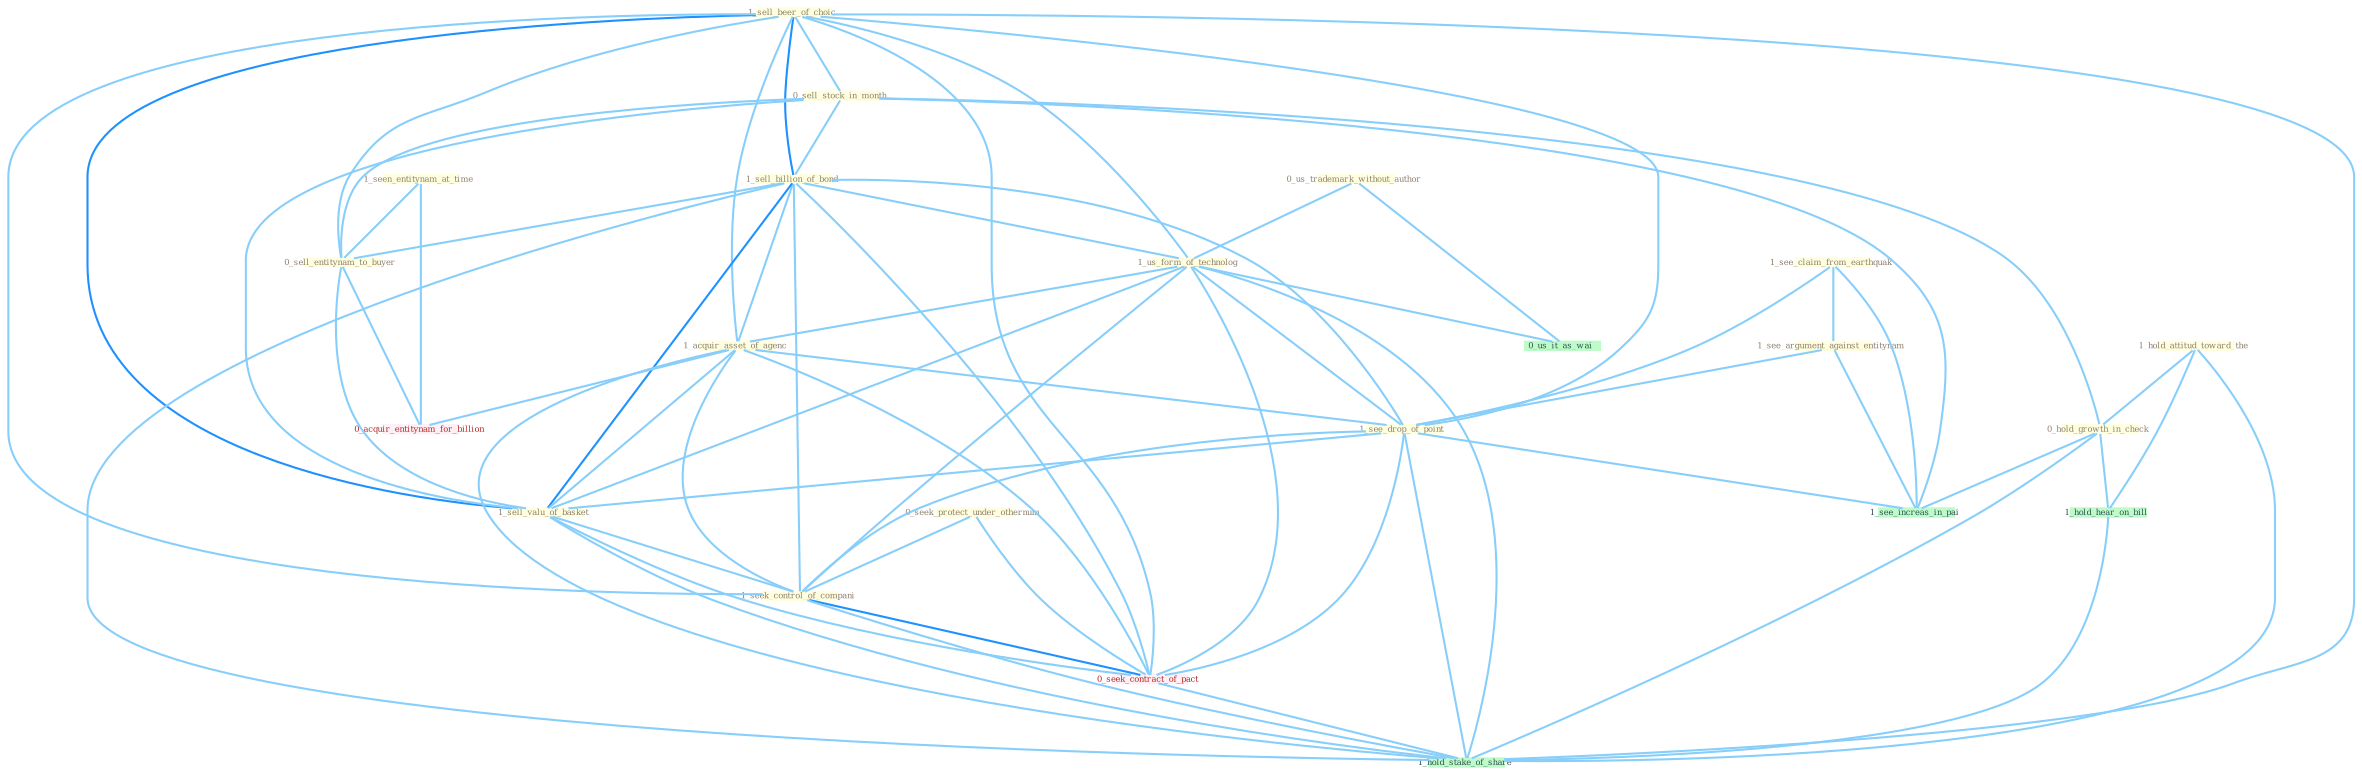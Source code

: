 Graph G{ 
    node
    [shape=polygon,style=filled,width=.5,height=.06,color="#BDFCC9",fixedsize=true,fontsize=4,
    fontcolor="#2f4f4f"];
    {node
    [color="#ffffe0", fontcolor="#8b7d6b"] "0_seek_protect_under_othernum " "1_seen_entitynam_at_time " "1_see_claim_from_earthquak " "1_sell_beer_of_choic " "0_sell_stock_in_month " "1_hold_attitud_toward_the " "0_us_trademark_without_author " "1_sell_billion_of_bond " "0_sell_entitynam_to_buyer " "1_see_argument_against_entitynam " "1_us_form_of_technolog " "0_hold_growth_in_check " "1_acquir_asset_of_agenc " "1_see_drop_of_point " "1_sell_valu_of_basket " "1_seek_control_of_compani "}
{node [color="#fff0f5", fontcolor="#b22222"] "0_seek_contract_of_pact " "0_acquir_entitynam_for_billion "}
edge [color="#B0E2FF"];

	"0_seek_protect_under_othernum " -- "1_seek_control_of_compani " [w="1", color="#87cefa" ];
	"0_seek_protect_under_othernum " -- "0_seek_contract_of_pact " [w="1", color="#87cefa" ];
	"1_seen_entitynam_at_time " -- "0_sell_entitynam_to_buyer " [w="1", color="#87cefa" ];
	"1_seen_entitynam_at_time " -- "0_acquir_entitynam_for_billion " [w="1", color="#87cefa" ];
	"1_see_claim_from_earthquak " -- "1_see_argument_against_entitynam " [w="1", color="#87cefa" ];
	"1_see_claim_from_earthquak " -- "1_see_drop_of_point " [w="1", color="#87cefa" ];
	"1_see_claim_from_earthquak " -- "1_see_increas_in_pai " [w="1", color="#87cefa" ];
	"1_sell_beer_of_choic " -- "0_sell_stock_in_month " [w="1", color="#87cefa" ];
	"1_sell_beer_of_choic " -- "1_sell_billion_of_bond " [w="2", color="#1e90ff" , len=0.8];
	"1_sell_beer_of_choic " -- "0_sell_entitynam_to_buyer " [w="1", color="#87cefa" ];
	"1_sell_beer_of_choic " -- "1_us_form_of_technolog " [w="1", color="#87cefa" ];
	"1_sell_beer_of_choic " -- "1_acquir_asset_of_agenc " [w="1", color="#87cefa" ];
	"1_sell_beer_of_choic " -- "1_see_drop_of_point " [w="1", color="#87cefa" ];
	"1_sell_beer_of_choic " -- "1_sell_valu_of_basket " [w="2", color="#1e90ff" , len=0.8];
	"1_sell_beer_of_choic " -- "1_seek_control_of_compani " [w="1", color="#87cefa" ];
	"1_sell_beer_of_choic " -- "0_seek_contract_of_pact " [w="1", color="#87cefa" ];
	"1_sell_beer_of_choic " -- "1_hold_stake_of_share " [w="1", color="#87cefa" ];
	"0_sell_stock_in_month " -- "1_sell_billion_of_bond " [w="1", color="#87cefa" ];
	"0_sell_stock_in_month " -- "0_sell_entitynam_to_buyer " [w="1", color="#87cefa" ];
	"0_sell_stock_in_month " -- "0_hold_growth_in_check " [w="1", color="#87cefa" ];
	"0_sell_stock_in_month " -- "1_sell_valu_of_basket " [w="1", color="#87cefa" ];
	"0_sell_stock_in_month " -- "1_see_increas_in_pai " [w="1", color="#87cefa" ];
	"1_hold_attitud_toward_the " -- "0_hold_growth_in_check " [w="1", color="#87cefa" ];
	"1_hold_attitud_toward_the " -- "1_hold_hear_on_bill " [w="1", color="#87cefa" ];
	"1_hold_attitud_toward_the " -- "1_hold_stake_of_share " [w="1", color="#87cefa" ];
	"0_us_trademark_without_author " -- "1_us_form_of_technolog " [w="1", color="#87cefa" ];
	"0_us_trademark_without_author " -- "0_us_it_as_wai " [w="1", color="#87cefa" ];
	"1_sell_billion_of_bond " -- "0_sell_entitynam_to_buyer " [w="1", color="#87cefa" ];
	"1_sell_billion_of_bond " -- "1_us_form_of_technolog " [w="1", color="#87cefa" ];
	"1_sell_billion_of_bond " -- "1_acquir_asset_of_agenc " [w="1", color="#87cefa" ];
	"1_sell_billion_of_bond " -- "1_see_drop_of_point " [w="1", color="#87cefa" ];
	"1_sell_billion_of_bond " -- "1_sell_valu_of_basket " [w="2", color="#1e90ff" , len=0.8];
	"1_sell_billion_of_bond " -- "1_seek_control_of_compani " [w="1", color="#87cefa" ];
	"1_sell_billion_of_bond " -- "0_seek_contract_of_pact " [w="1", color="#87cefa" ];
	"1_sell_billion_of_bond " -- "1_hold_stake_of_share " [w="1", color="#87cefa" ];
	"0_sell_entitynam_to_buyer " -- "1_sell_valu_of_basket " [w="1", color="#87cefa" ];
	"0_sell_entitynam_to_buyer " -- "0_acquir_entitynam_for_billion " [w="1", color="#87cefa" ];
	"1_see_argument_against_entitynam " -- "1_see_drop_of_point " [w="1", color="#87cefa" ];
	"1_see_argument_against_entitynam " -- "1_see_increas_in_pai " [w="1", color="#87cefa" ];
	"1_us_form_of_technolog " -- "1_acquir_asset_of_agenc " [w="1", color="#87cefa" ];
	"1_us_form_of_technolog " -- "1_see_drop_of_point " [w="1", color="#87cefa" ];
	"1_us_form_of_technolog " -- "1_sell_valu_of_basket " [w="1", color="#87cefa" ];
	"1_us_form_of_technolog " -- "1_seek_control_of_compani " [w="1", color="#87cefa" ];
	"1_us_form_of_technolog " -- "0_seek_contract_of_pact " [w="1", color="#87cefa" ];
	"1_us_form_of_technolog " -- "0_us_it_as_wai " [w="1", color="#87cefa" ];
	"1_us_form_of_technolog " -- "1_hold_stake_of_share " [w="1", color="#87cefa" ];
	"0_hold_growth_in_check " -- "1_see_increas_in_pai " [w="1", color="#87cefa" ];
	"0_hold_growth_in_check " -- "1_hold_hear_on_bill " [w="1", color="#87cefa" ];
	"0_hold_growth_in_check " -- "1_hold_stake_of_share " [w="1", color="#87cefa" ];
	"1_acquir_asset_of_agenc " -- "1_see_drop_of_point " [w="1", color="#87cefa" ];
	"1_acquir_asset_of_agenc " -- "1_sell_valu_of_basket " [w="1", color="#87cefa" ];
	"1_acquir_asset_of_agenc " -- "1_seek_control_of_compani " [w="1", color="#87cefa" ];
	"1_acquir_asset_of_agenc " -- "0_seek_contract_of_pact " [w="1", color="#87cefa" ];
	"1_acquir_asset_of_agenc " -- "0_acquir_entitynam_for_billion " [w="1", color="#87cefa" ];
	"1_acquir_asset_of_agenc " -- "1_hold_stake_of_share " [w="1", color="#87cefa" ];
	"1_see_drop_of_point " -- "1_sell_valu_of_basket " [w="1", color="#87cefa" ];
	"1_see_drop_of_point " -- "1_seek_control_of_compani " [w="1", color="#87cefa" ];
	"1_see_drop_of_point " -- "0_seek_contract_of_pact " [w="1", color="#87cefa" ];
	"1_see_drop_of_point " -- "1_see_increas_in_pai " [w="1", color="#87cefa" ];
	"1_see_drop_of_point " -- "1_hold_stake_of_share " [w="1", color="#87cefa" ];
	"1_sell_valu_of_basket " -- "1_seek_control_of_compani " [w="1", color="#87cefa" ];
	"1_sell_valu_of_basket " -- "0_seek_contract_of_pact " [w="1", color="#87cefa" ];
	"1_sell_valu_of_basket " -- "1_hold_stake_of_share " [w="1", color="#87cefa" ];
	"1_seek_control_of_compani " -- "0_seek_contract_of_pact " [w="2", color="#1e90ff" , len=0.8];
	"1_seek_control_of_compani " -- "1_hold_stake_of_share " [w="1", color="#87cefa" ];
	"0_seek_contract_of_pact " -- "1_hold_stake_of_share " [w="1", color="#87cefa" ];
	"1_hold_hear_on_bill " -- "1_hold_stake_of_share " [w="1", color="#87cefa" ];
}